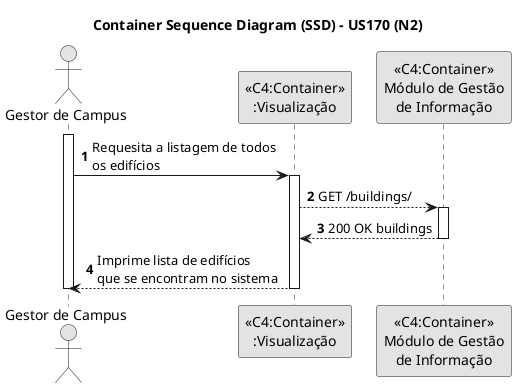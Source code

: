 @startuml
skinparam monochrome true
skinparam packageStyle rectangle
skinparam shadowing false

title Container Sequence Diagram (SSD) - US170 (N2)

autonumber

actor "Gestor de Campus"

activate "Gestor de Campus"
"Gestor de Campus" -> "<<C4:Container>>\n:Visualização": Requesita a listagem de todos\nos edifícios
activate "<<C4:Container>>\n:Visualização"
"<<C4:Container>>\n:Visualização" --> "<<C4:Container>>\nMódulo de Gestão\nde Informação": GET /buildings/
activate "<<C4:Container>>\nMódulo de Gestão\nde Informação"
"<<C4:Container>>\nMódulo de Gestão\nde Informação" --> "<<C4:Container>>\n:Visualização": 200 OK buildings
deactivate "<<C4:Container>>\nMódulo de Gestão\nde Informação"
"Gestor de Campus" <-- "<<C4:Container>>\n:Visualização": Imprime lista de edifícios\nque se encontram no sistema
deactivate "<<C4:Container>>\n:Visualização"
deactivate "Gestor de Campus"

@enduml